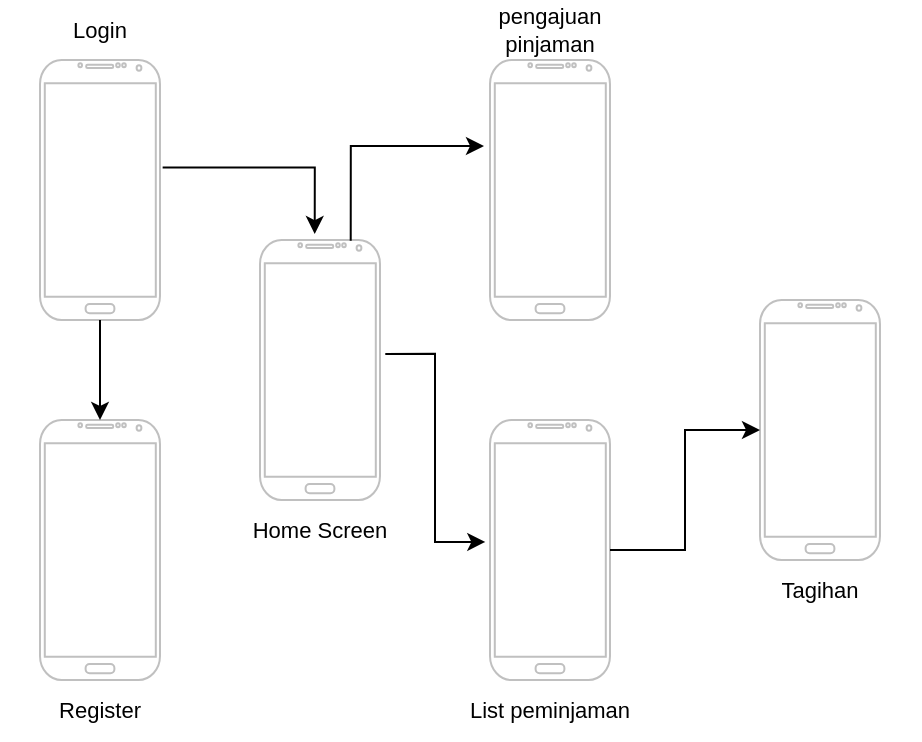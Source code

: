 <mxfile version="16.1.2" type="device" pages="3"><diagram id="MQkTIeTz0kLonlqmBoyE" name="Mobile Screen Flow"><mxGraphModel dx="782" dy="411" grid="1" gridSize="10" guides="1" tooltips="1" connect="1" arrows="1" fold="1" page="1" pageScale="1" pageWidth="850" pageHeight="1100" math="0" shadow="0"><root><mxCell id="0"/><mxCell id="1" parent="0"/><mxCell id="XfeNzk95SVBqvz4FyNYG-4" value="" style="verticalLabelPosition=bottom;verticalAlign=top;html=1;shadow=0;dashed=0;strokeWidth=1;shape=mxgraph.android.phone2;strokeColor=#c0c0c0;fontSize=11;" vertex="1" parent="1"><mxGeometry x="170" y="40" width="60" height="130" as="geometry"/></mxCell><mxCell id="XfeNzk95SVBqvz4FyNYG-5" value="" style="verticalLabelPosition=bottom;verticalAlign=top;html=1;shadow=0;dashed=0;strokeWidth=1;shape=mxgraph.android.phone2;strokeColor=#c0c0c0;fontSize=11;" vertex="1" parent="1"><mxGeometry x="170" y="220" width="60" height="130" as="geometry"/></mxCell><mxCell id="XfeNzk95SVBqvz4FyNYG-6" value="" style="verticalLabelPosition=bottom;verticalAlign=top;html=1;shadow=0;dashed=0;strokeWidth=1;shape=mxgraph.android.phone2;strokeColor=#c0c0c0;fontSize=11;" vertex="1" parent="1"><mxGeometry x="280" y="130" width="60" height="130" as="geometry"/></mxCell><mxCell id="XfeNzk95SVBqvz4FyNYG-7" value="" style="verticalLabelPosition=bottom;verticalAlign=top;html=1;shadow=0;dashed=0;strokeWidth=1;shape=mxgraph.android.phone2;strokeColor=#c0c0c0;fontSize=11;" vertex="1" parent="1"><mxGeometry x="395" y="40" width="60" height="130" as="geometry"/></mxCell><mxCell id="XfeNzk95SVBqvz4FyNYG-8" value="" style="verticalLabelPosition=bottom;verticalAlign=top;html=1;shadow=0;dashed=0;strokeWidth=1;shape=mxgraph.android.phone2;strokeColor=#c0c0c0;fontSize=11;" vertex="1" parent="1"><mxGeometry x="395" y="220" width="60" height="130" as="geometry"/></mxCell><mxCell id="XfeNzk95SVBqvz4FyNYG-11" value="Home Screen" style="text;html=1;strokeColor=none;fillColor=none;align=center;verticalAlign=middle;whiteSpace=wrap;rounded=0;fontSize=11;" vertex="1" parent="1"><mxGeometry x="260" y="260" width="100" height="30" as="geometry"/></mxCell><mxCell id="XfeNzk95SVBqvz4FyNYG-12" value="" style="endArrow=classic;html=1;rounded=0;fontSize=11;exitX=1.022;exitY=0.413;exitDx=0;exitDy=0;exitPerimeter=0;entryX=0.456;entryY=-0.023;entryDx=0;entryDy=0;entryPerimeter=0;edgeStyle=orthogonalEdgeStyle;" edge="1" parent="1" source="XfeNzk95SVBqvz4FyNYG-4" target="XfeNzk95SVBqvz4FyNYG-6"><mxGeometry width="50" height="50" relative="1" as="geometry"><mxPoint x="320" y="220" as="sourcePoint"/><mxPoint x="370" y="170" as="targetPoint"/><Array as="points"><mxPoint x="307" y="94"/></Array></mxGeometry></mxCell><mxCell id="XfeNzk95SVBqvz4FyNYG-13" value="pengajuan pinjaman" style="text;html=1;strokeColor=none;fillColor=none;align=center;verticalAlign=middle;whiteSpace=wrap;rounded=0;fontSize=11;" vertex="1" parent="1"><mxGeometry x="375" y="10" width="100" height="30" as="geometry"/></mxCell><mxCell id="XfeNzk95SVBqvz4FyNYG-14" value="List peminjaman" style="text;html=1;strokeColor=none;fillColor=none;align=center;verticalAlign=middle;whiteSpace=wrap;rounded=0;fontSize=11;" vertex="1" parent="1"><mxGeometry x="375" y="350" width="100" height="30" as="geometry"/></mxCell><mxCell id="XfeNzk95SVBqvz4FyNYG-15" value="" style="verticalLabelPosition=bottom;verticalAlign=top;html=1;shadow=0;dashed=0;strokeWidth=1;shape=mxgraph.android.phone2;strokeColor=#c0c0c0;fontSize=11;" vertex="1" parent="1"><mxGeometry x="530" y="160" width="60" height="130" as="geometry"/></mxCell><mxCell id="XfeNzk95SVBqvz4FyNYG-16" value="Tagihan" style="text;html=1;strokeColor=none;fillColor=none;align=center;verticalAlign=middle;whiteSpace=wrap;rounded=0;fontSize=11;" vertex="1" parent="1"><mxGeometry x="510" y="290" width="100" height="30" as="geometry"/></mxCell><mxCell id="XfeNzk95SVBqvz4FyNYG-17" value="" style="endArrow=classic;html=1;rounded=0;fontSize=11;exitX=0.756;exitY=0.003;exitDx=0;exitDy=0;exitPerimeter=0;entryX=-0.05;entryY=0.331;entryDx=0;entryDy=0;entryPerimeter=0;edgeStyle=orthogonalEdgeStyle;" edge="1" parent="1" source="XfeNzk95SVBqvz4FyNYG-6" target="XfeNzk95SVBqvz4FyNYG-7"><mxGeometry width="50" height="50" relative="1" as="geometry"><mxPoint x="320" y="240" as="sourcePoint"/><mxPoint x="370" y="190" as="targetPoint"/></mxGeometry></mxCell><mxCell id="XfeNzk95SVBqvz4FyNYG-19" value="" style="endArrow=classic;html=1;rounded=0;fontSize=11;exitX=1.044;exitY=0.438;exitDx=0;exitDy=0;exitPerimeter=0;entryX=-0.039;entryY=0.469;entryDx=0;entryDy=0;entryPerimeter=0;edgeStyle=orthogonalEdgeStyle;" edge="1" parent="1" source="XfeNzk95SVBqvz4FyNYG-6" target="XfeNzk95SVBqvz4FyNYG-8"><mxGeometry width="50" height="50" relative="1" as="geometry"><mxPoint x="320" y="240" as="sourcePoint"/><mxPoint x="370" y="190" as="targetPoint"/></mxGeometry></mxCell><mxCell id="XfeNzk95SVBqvz4FyNYG-20" value="" style="endArrow=classic;html=1;rounded=0;fontSize=11;edgeStyle=orthogonalEdgeStyle;" edge="1" parent="1" source="XfeNzk95SVBqvz4FyNYG-8" target="XfeNzk95SVBqvz4FyNYG-15"><mxGeometry width="50" height="50" relative="1" as="geometry"><mxPoint x="320" y="240" as="sourcePoint"/><mxPoint x="370" y="190" as="targetPoint"/></mxGeometry></mxCell><mxCell id="XfeNzk95SVBqvz4FyNYG-21" value="Register" style="text;html=1;strokeColor=none;fillColor=none;align=center;verticalAlign=middle;whiteSpace=wrap;rounded=0;fontSize=11;" vertex="1" parent="1"><mxGeometry x="150" y="350" width="100" height="30" as="geometry"/></mxCell><mxCell id="XfeNzk95SVBqvz4FyNYG-22" value="Login" style="text;html=1;strokeColor=none;fillColor=none;align=center;verticalAlign=middle;whiteSpace=wrap;rounded=0;fontSize=11;" vertex="1" parent="1"><mxGeometry x="150" y="10" width="100" height="30" as="geometry"/></mxCell><mxCell id="EC4da7IwMSToI2AByh5--1" value="" style="endArrow=classic;html=1;rounded=0;fontSize=11;" edge="1" parent="1" source="XfeNzk95SVBqvz4FyNYG-4" target="XfeNzk95SVBqvz4FyNYG-5"><mxGeometry width="50" height="50" relative="1" as="geometry"><mxPoint x="320" y="200" as="sourcePoint"/><mxPoint x="370" y="150" as="targetPoint"/></mxGeometry></mxCell></root></mxGraphModel></diagram><diagram id="e8aSTO1Q2K9wfgCUr4ce" name="Login Page"><mxGraphModel dx="782" dy="411" grid="1" gridSize="10" guides="1" tooltips="1" connect="1" arrows="1" fold="1" page="1" pageScale="1" pageWidth="850" pageHeight="1100" math="0" shadow="0"><root><mxCell id="2CsBEYlyjYaY2kdNrORf-0"/><mxCell id="2CsBEYlyjYaY2kdNrORf-1" parent="2CsBEYlyjYaY2kdNrORf-0"/><mxCell id="2CsBEYlyjYaY2kdNrORf-23" value="" style="verticalLabelPosition=bottom;verticalAlign=top;html=1;shadow=0;dashed=0;strokeWidth=1;shape=mxgraph.android.phone2;strokeColor=#c0c0c0;fontSize=11;" vertex="1" parent="2CsBEYlyjYaY2kdNrORf-1"><mxGeometry x="60" y="50" width="200" height="390" as="geometry"/></mxCell><mxCell id="2CsBEYlyjYaY2kdNrORf-24" value="" style="verticalLabelPosition=bottom;verticalAlign=top;html=1;shadow=0;dashed=0;strokeWidth=2;shape=mxgraph.android.navigation_bar_5;fillColor=#1A1A1A;strokeColor=#999999;sketch=0;fontSize=11;" vertex="1" parent="2CsBEYlyjYaY2kdNrORf-1"><mxGeometry x="67.5" y="380" width="185" height="30" as="geometry"/></mxCell><mxCell id="2CsBEYlyjYaY2kdNrORf-27" value="Login" style="rounded=1;html=1;shadow=0;dashed=0;whiteSpace=wrap;fontSize=10;fillColor=#666666;align=center;strokeColor=#4D4D4D;fontColor=#ffffff;" vertex="1" parent="2CsBEYlyjYaY2kdNrORf-1"><mxGeometry x="107.25" y="260" width="105.5" height="16.88" as="geometry"/></mxCell><mxCell id="IYrGqYYhf2RH3FosOSN7-0" value="username" style="strokeWidth=1;html=1;shadow=0;dashed=0;shape=mxgraph.android.textfield;align=center;strokeColor=#999999;pointerEvents=1;fontSize=11;" vertex="1" parent="2CsBEYlyjYaY2kdNrORf-1"><mxGeometry x="73" y="150" width="174" height="30" as="geometry"/></mxCell><mxCell id="IYrGqYYhf2RH3FosOSN7-1" value="password" style="strokeWidth=1;html=1;shadow=0;dashed=0;shape=mxgraph.android.textfield;align=center;strokeColor=#999999;pointerEvents=1;fontSize=11;" vertex="1" parent="2CsBEYlyjYaY2kdNrORf-1"><mxGeometry x="73" y="190" width="174" height="30" as="geometry"/></mxCell><mxCell id="IYrGqYYhf2RH3FosOSN7-3" value="DAFTAR" style="text;html=1;strokeColor=none;fillColor=none;align=center;verticalAlign=middle;whiteSpace=wrap;rounded=0;fontSize=11;" vertex="1" parent="2CsBEYlyjYaY2kdNrORf-1"><mxGeometry x="120" y="280" width="80" height="30" as="geometry"/></mxCell><mxCell id="IYrGqYYhf2RH3FosOSN7-6" value="&lt;font color=&quot;#000000&quot; style=&quot;font-size: 10px;&quot;&gt;Lupa password ?&lt;/font&gt;" style="text;html=1;strokeColor=none;fillColor=none;align=center;verticalAlign=middle;whiteSpace=wrap;rounded=0;fontSize=10;fontColor=#3333FF;" vertex="1" parent="2CsBEYlyjYaY2kdNrORf-1"><mxGeometry x="160" y="220" width="110" height="20" as="geometry"/></mxCell></root></mxGraphModel></diagram><diagram id="vyORScQhS1JshgY1xrdB" name="Page-3"><mxGraphModel dx="782" dy="411" grid="1" gridSize="10" guides="1" tooltips="1" connect="1" arrows="1" fold="1" page="1" pageScale="1" pageWidth="850" pageHeight="1100" math="0" shadow="0"><root><mxCell id="iFwHYz4ENK9OE39wIjb3-0"/><mxCell id="iFwHYz4ENK9OE39wIjb3-1" parent="iFwHYz4ENK9OE39wIjb3-0"/><mxCell id="iFwHYz4ENK9OE39wIjb3-2" value="" style="verticalLabelPosition=bottom;verticalAlign=top;html=1;shadow=0;dashed=0;strokeWidth=1;shape=mxgraph.android.phone2;strokeColor=#c0c0c0;fontSize=11;" vertex="1" parent="iFwHYz4ENK9OE39wIjb3-1"><mxGeometry x="60" y="50" width="200" height="390" as="geometry"/></mxCell><mxCell id="iFwHYz4ENK9OE39wIjb3-3" value="" style="verticalLabelPosition=bottom;verticalAlign=top;html=1;shadow=0;dashed=0;strokeWidth=2;shape=mxgraph.android.navigation_bar_5;fillColor=#1A1A1A;strokeColor=#999999;sketch=0;fontSize=11;" vertex="1" parent="iFwHYz4ENK9OE39wIjb3-1"><mxGeometry x="67.5" y="380" width="185" height="30" as="geometry"/></mxCell></root></mxGraphModel></diagram></mxfile>